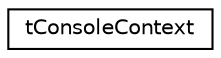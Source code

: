 digraph "Graphical Class Hierarchy"
{
  edge [fontname="Helvetica",fontsize="10",labelfontname="Helvetica",labelfontsize="10"];
  node [fontname="Helvetica",fontsize="10",shape=record];
  rankdir="LR";
  Node1 [label="tConsoleContext",height=0.2,width=0.4,color="black", fillcolor="white", style="filled",URL="$structt_console_context.html"];
}
